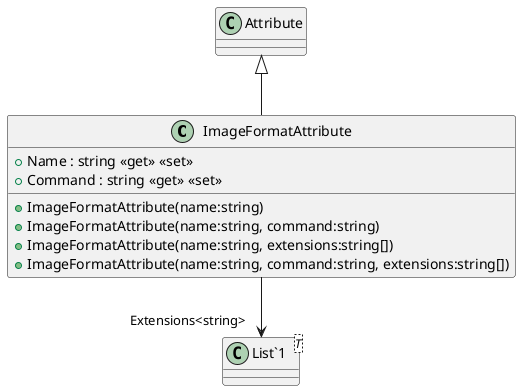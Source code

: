 @startuml
class ImageFormatAttribute {
    + Name : string <<get>> <<set>>
    + Command : string <<get>> <<set>>
    + ImageFormatAttribute(name:string)
    + ImageFormatAttribute(name:string, command:string)
    + ImageFormatAttribute(name:string, extensions:string[])
    + ImageFormatAttribute(name:string, command:string, extensions:string[])
}
class "List`1"<T> {
}
Attribute <|-- ImageFormatAttribute
ImageFormatAttribute --> "Extensions<string>" "List`1"
@enduml
